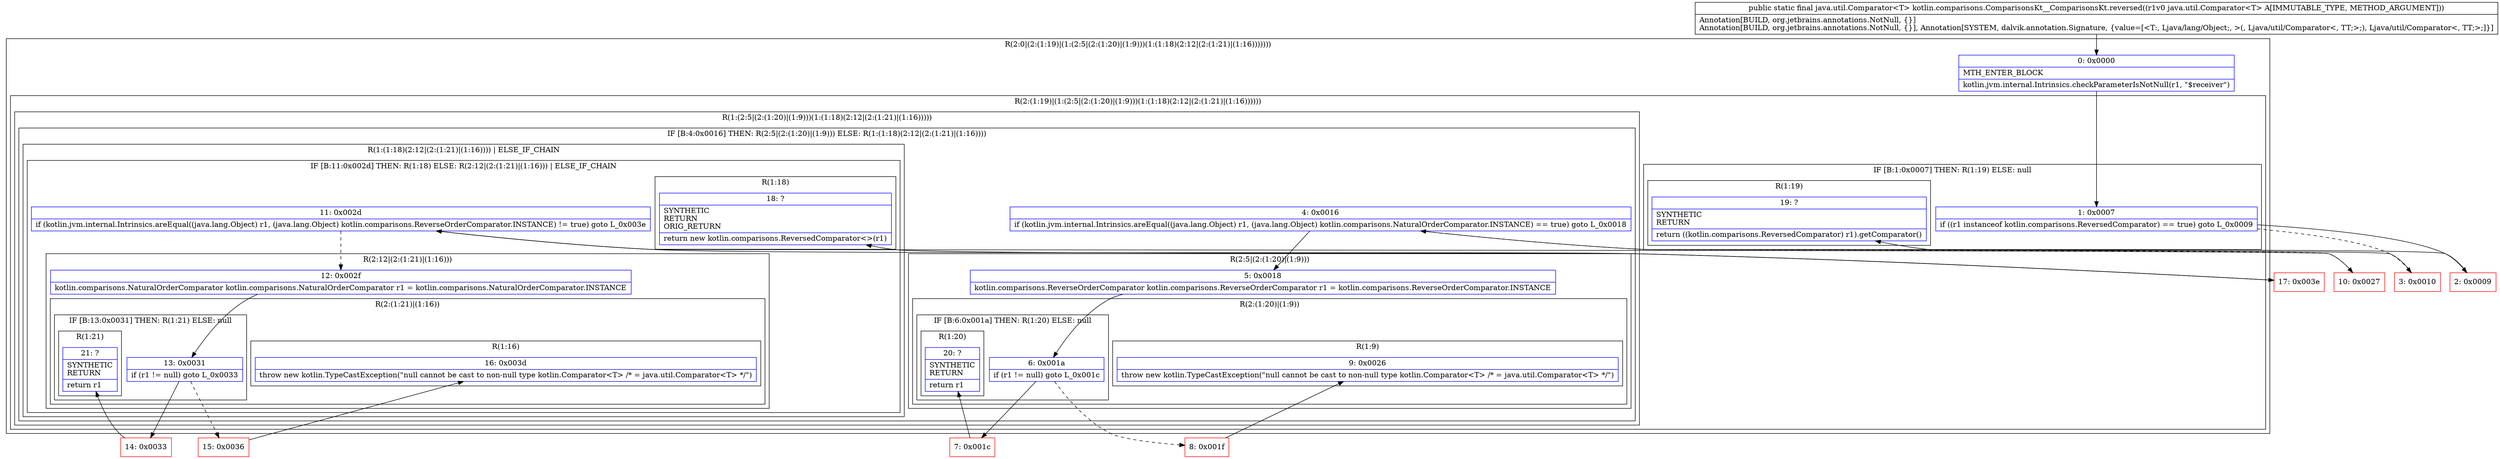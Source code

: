 digraph "CFG forkotlin.comparisons.ComparisonsKt__ComparisonsKt.reversed(Ljava\/util\/Comparator;)Ljava\/util\/Comparator;" {
subgraph cluster_Region_1588340797 {
label = "R(2:0|(2:(1:19)|(1:(2:5|(2:(1:20)|(1:9)))(1:(1:18)(2:12|(2:(1:21)|(1:16)))))))";
node [shape=record,color=blue];
Node_0 [shape=record,label="{0\:\ 0x0000|MTH_ENTER_BLOCK\l|kotlin.jvm.internal.Intrinsics.checkParameterIsNotNull(r1, \"$receiver\")\l}"];
subgraph cluster_Region_1457126267 {
label = "R(2:(1:19)|(1:(2:5|(2:(1:20)|(1:9)))(1:(1:18)(2:12|(2:(1:21)|(1:16))))))";
node [shape=record,color=blue];
subgraph cluster_IfRegion_736313558 {
label = "IF [B:1:0x0007] THEN: R(1:19) ELSE: null";
node [shape=record,color=blue];
Node_1 [shape=record,label="{1\:\ 0x0007|if ((r1 instanceof kotlin.comparisons.ReversedComparator) == true) goto L_0x0009\l}"];
subgraph cluster_Region_1870890727 {
label = "R(1:19)";
node [shape=record,color=blue];
Node_19 [shape=record,label="{19\:\ ?|SYNTHETIC\lRETURN\l|return ((kotlin.comparisons.ReversedComparator) r1).getComparator()\l}"];
}
}
subgraph cluster_Region_1347528426 {
label = "R(1:(2:5|(2:(1:20)|(1:9)))(1:(1:18)(2:12|(2:(1:21)|(1:16)))))";
node [shape=record,color=blue];
subgraph cluster_IfRegion_1238011320 {
label = "IF [B:4:0x0016] THEN: R(2:5|(2:(1:20)|(1:9))) ELSE: R(1:(1:18)(2:12|(2:(1:21)|(1:16))))";
node [shape=record,color=blue];
Node_4 [shape=record,label="{4\:\ 0x0016|if (kotlin.jvm.internal.Intrinsics.areEqual((java.lang.Object) r1, (java.lang.Object) kotlin.comparisons.NaturalOrderComparator.INSTANCE) == true) goto L_0x0018\l}"];
subgraph cluster_Region_72648948 {
label = "R(2:5|(2:(1:20)|(1:9)))";
node [shape=record,color=blue];
Node_5 [shape=record,label="{5\:\ 0x0018|kotlin.comparisons.ReverseOrderComparator kotlin.comparisons.ReverseOrderComparator r1 = kotlin.comparisons.ReverseOrderComparator.INSTANCE\l}"];
subgraph cluster_Region_2015265191 {
label = "R(2:(1:20)|(1:9))";
node [shape=record,color=blue];
subgraph cluster_IfRegion_378760978 {
label = "IF [B:6:0x001a] THEN: R(1:20) ELSE: null";
node [shape=record,color=blue];
Node_6 [shape=record,label="{6\:\ 0x001a|if (r1 != null) goto L_0x001c\l}"];
subgraph cluster_Region_1574889842 {
label = "R(1:20)";
node [shape=record,color=blue];
Node_20 [shape=record,label="{20\:\ ?|SYNTHETIC\lRETURN\l|return r1\l}"];
}
}
subgraph cluster_Region_198808829 {
label = "R(1:9)";
node [shape=record,color=blue];
Node_9 [shape=record,label="{9\:\ 0x0026|throw new kotlin.TypeCastException(\"null cannot be cast to non\-null type kotlin.Comparator\<T\> \/* = java.util.Comparator\<T\> *\/\")\l}"];
}
}
}
subgraph cluster_Region_1449268634 {
label = "R(1:(1:18)(2:12|(2:(1:21)|(1:16)))) | ELSE_IF_CHAIN\l";
node [shape=record,color=blue];
subgraph cluster_IfRegion_1264121251 {
label = "IF [B:11:0x002d] THEN: R(1:18) ELSE: R(2:12|(2:(1:21)|(1:16))) | ELSE_IF_CHAIN\l";
node [shape=record,color=blue];
Node_11 [shape=record,label="{11\:\ 0x002d|if (kotlin.jvm.internal.Intrinsics.areEqual((java.lang.Object) r1, (java.lang.Object) kotlin.comparisons.ReverseOrderComparator.INSTANCE) != true) goto L_0x003e\l}"];
subgraph cluster_Region_1195853526 {
label = "R(1:18)";
node [shape=record,color=blue];
Node_18 [shape=record,label="{18\:\ ?|SYNTHETIC\lRETURN\lORIG_RETURN\l|return new kotlin.comparisons.ReversedComparator\<\>(r1)\l}"];
}
subgraph cluster_Region_751288926 {
label = "R(2:12|(2:(1:21)|(1:16)))";
node [shape=record,color=blue];
Node_12 [shape=record,label="{12\:\ 0x002f|kotlin.comparisons.NaturalOrderComparator kotlin.comparisons.NaturalOrderComparator r1 = kotlin.comparisons.NaturalOrderComparator.INSTANCE\l}"];
subgraph cluster_Region_8281279 {
label = "R(2:(1:21)|(1:16))";
node [shape=record,color=blue];
subgraph cluster_IfRegion_1930887728 {
label = "IF [B:13:0x0031] THEN: R(1:21) ELSE: null";
node [shape=record,color=blue];
Node_13 [shape=record,label="{13\:\ 0x0031|if (r1 != null) goto L_0x0033\l}"];
subgraph cluster_Region_1445445021 {
label = "R(1:21)";
node [shape=record,color=blue];
Node_21 [shape=record,label="{21\:\ ?|SYNTHETIC\lRETURN\l|return r1\l}"];
}
}
subgraph cluster_Region_1190545391 {
label = "R(1:16)";
node [shape=record,color=blue];
Node_16 [shape=record,label="{16\:\ 0x003d|throw new kotlin.TypeCastException(\"null cannot be cast to non\-null type kotlin.Comparator\<T\> \/* = java.util.Comparator\<T\> *\/\")\l}"];
}
}
}
}
}
}
}
}
}
Node_2 [shape=record,color=red,label="{2\:\ 0x0009}"];
Node_3 [shape=record,color=red,label="{3\:\ 0x0010}"];
Node_7 [shape=record,color=red,label="{7\:\ 0x001c}"];
Node_8 [shape=record,color=red,label="{8\:\ 0x001f}"];
Node_10 [shape=record,color=red,label="{10\:\ 0x0027}"];
Node_14 [shape=record,color=red,label="{14\:\ 0x0033}"];
Node_15 [shape=record,color=red,label="{15\:\ 0x0036}"];
Node_17 [shape=record,color=red,label="{17\:\ 0x003e}"];
MethodNode[shape=record,label="{public static final java.util.Comparator\<T\> kotlin.comparisons.ComparisonsKt__ComparisonsKt.reversed((r1v0 java.util.Comparator\<T\> A[IMMUTABLE_TYPE, METHOD_ARGUMENT]))  | Annotation[BUILD, org.jetbrains.annotations.NotNull, \{\}]\lAnnotation[BUILD, org.jetbrains.annotations.NotNull, \{\}], Annotation[SYSTEM, dalvik.annotation.Signature, \{value=[\<T:, Ljava\/lang\/Object;, \>(, Ljava\/util\/Comparator\<, TT;\>;), Ljava\/util\/Comparator\<, TT;\>;]\}]\l}"];
MethodNode -> Node_0;
Node_0 -> Node_1;
Node_1 -> Node_2;
Node_1 -> Node_3[style=dashed];
Node_4 -> Node_5;
Node_4 -> Node_10[style=dashed];
Node_5 -> Node_6;
Node_6 -> Node_7;
Node_6 -> Node_8[style=dashed];
Node_11 -> Node_12[style=dashed];
Node_11 -> Node_17;
Node_12 -> Node_13;
Node_13 -> Node_14;
Node_13 -> Node_15[style=dashed];
Node_2 -> Node_19;
Node_3 -> Node_4;
Node_7 -> Node_20;
Node_8 -> Node_9;
Node_10 -> Node_11;
Node_14 -> Node_21;
Node_15 -> Node_16;
Node_17 -> Node_18;
}

